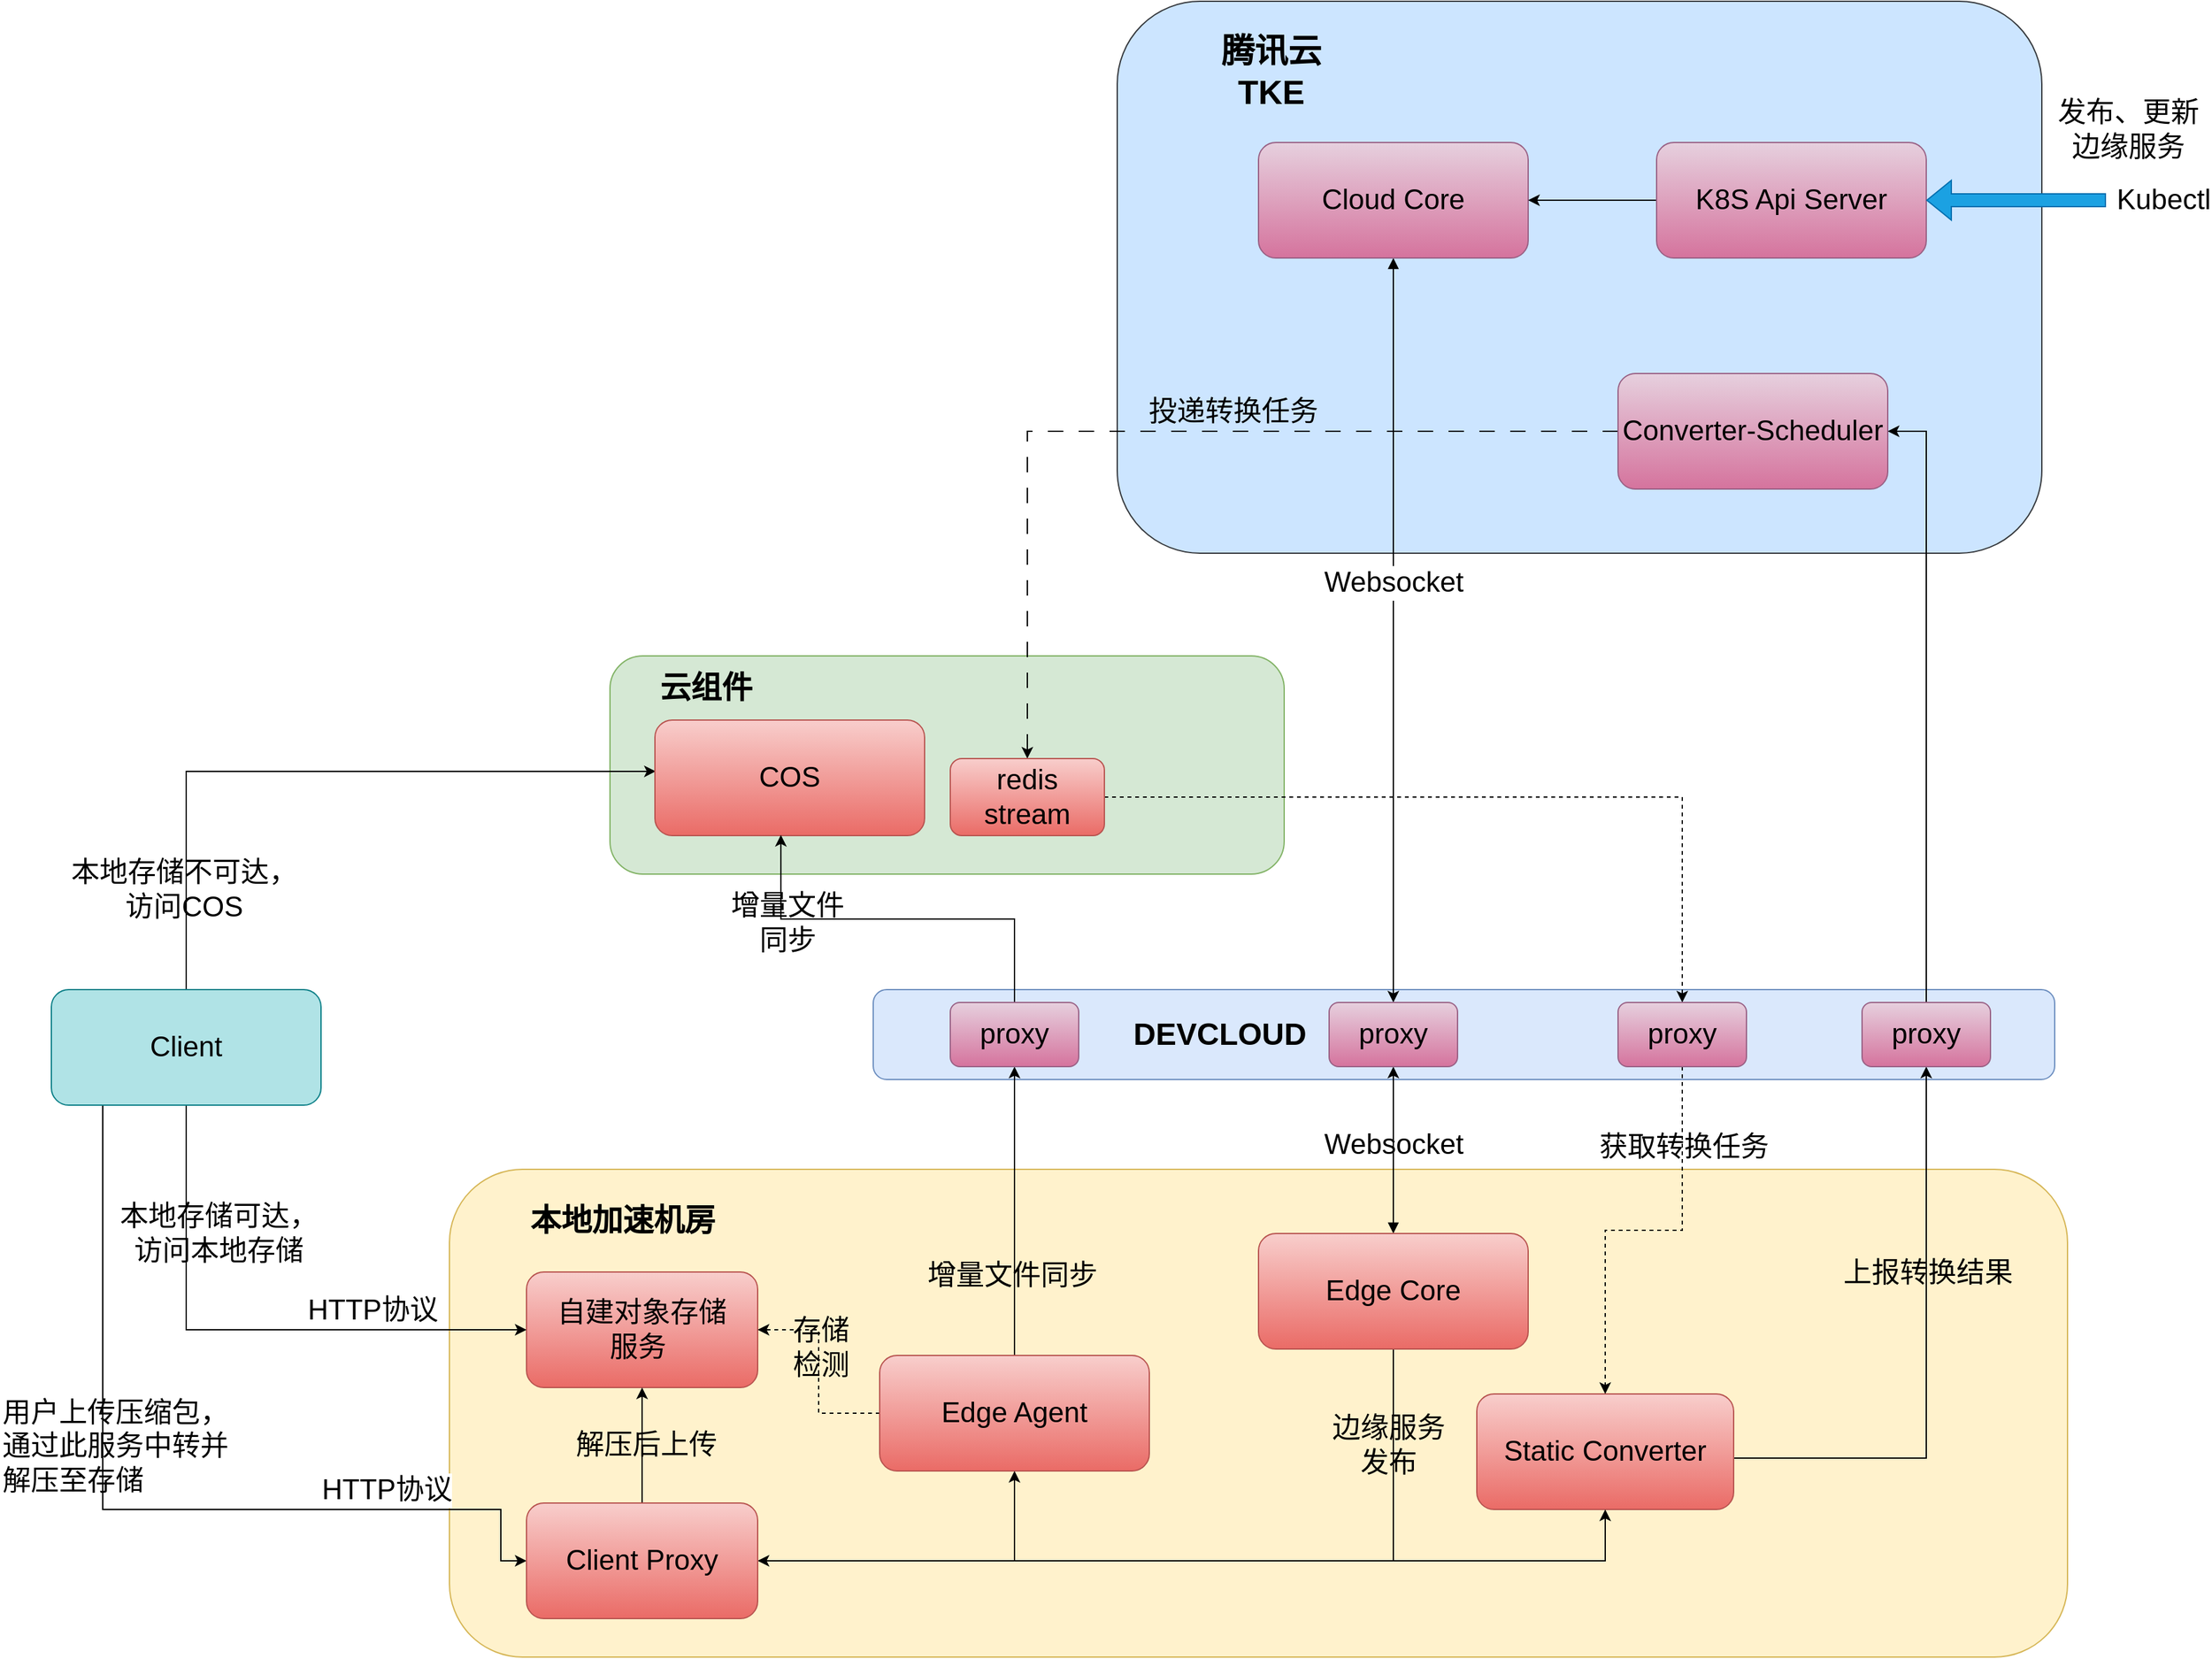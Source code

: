 <mxfile version="21.1.2" type="github">
  <diagram name="第 1 页" id="gfby3PmrfD_U8mLN3vST">
    <mxGraphModel dx="4522" dy="2709" grid="1" gridSize="10" guides="1" tooltips="1" connect="1" arrows="1" fold="1" page="1" pageScale="1" pageWidth="827" pageHeight="1169" math="0" shadow="0">
      <root>
        <mxCell id="0" />
        <mxCell id="1" parent="0" />
        <mxCell id="IynW-cATV-pzJD-m26w4-99" value="" style="rounded=1;whiteSpace=wrap;html=1;fillColor=#cce5ff;strokeColor=#36393d;" parent="1" vertex="1">
          <mxGeometry x="-70" y="-230" width="720" height="430" as="geometry" />
        </mxCell>
        <mxCell id="IynW-cATV-pzJD-m26w4-97" value="" style="rounded=1;whiteSpace=wrap;html=1;fillColor=#d5e8d4;strokeColor=#82b366;" parent="1" vertex="1">
          <mxGeometry x="-465" y="280" width="525" height="170" as="geometry" />
        </mxCell>
        <mxCell id="IynW-cATV-pzJD-m26w4-93" value="" style="rounded=1;whiteSpace=wrap;html=1;fillColor=#fff2cc;strokeColor=#d6b656;" parent="1" vertex="1">
          <mxGeometry x="-590" y="680" width="1260" height="380" as="geometry" />
        </mxCell>
        <mxCell id="IynW-cATV-pzJD-m26w4-91" value="" style="rounded=1;whiteSpace=wrap;html=1;fillColor=#dae8fc;strokeColor=#6c8ebf;" parent="1" vertex="1">
          <mxGeometry x="-260" y="540" width="920" height="70" as="geometry" />
        </mxCell>
        <mxCell id="IynW-cATV-pzJD-m26w4-64" style="edgeStyle=orthogonalEdgeStyle;rounded=0;orthogonalLoop=1;jettySize=auto;html=1;exitX=1;exitY=0.5;exitDx=0;exitDy=0;entryX=0.5;entryY=1;entryDx=0;entryDy=0;" parent="1" source="2hHQCEHZhG925bIhgHVo-1" target="IynW-cATV-pzJD-m26w4-73" edge="1">
          <mxGeometry relative="1" as="geometry">
            <mxPoint x="830" y="620" as="targetPoint" />
            <Array as="points">
              <mxPoint x="410" y="905" />
              <mxPoint x="560" y="905" />
            </Array>
          </mxGeometry>
        </mxCell>
        <mxCell id="8BzjSbciPG6FjHRtyO9h-1" value="&lt;font style=&quot;font-size: 22px;&quot;&gt;上报转换结果&lt;/font&gt;" style="edgeLabel;html=1;align=center;verticalAlign=middle;resizable=0;points=[];labelBackgroundColor=none;" vertex="1" connectable="0" parent="IynW-cATV-pzJD-m26w4-64">
          <mxGeometry x="0.307" y="-1" relative="1" as="geometry">
            <mxPoint y="1" as="offset" />
          </mxGeometry>
        </mxCell>
        <mxCell id="2hHQCEHZhG925bIhgHVo-1" value="Static Converter" style="rounded=1;whiteSpace=wrap;html=1;fontSize=22;fillColor=#f8cecc;gradientColor=#ea6b66;strokeColor=#b85450;" parent="1" vertex="1">
          <mxGeometry x="210" y="855" width="200" height="90" as="geometry" />
        </mxCell>
        <mxCell id="8BzjSbciPG6FjHRtyO9h-3" style="edgeStyle=orthogonalEdgeStyle;rounded=0;orthogonalLoop=1;jettySize=auto;html=1;exitX=0;exitY=0.5;exitDx=0;exitDy=0;dashed=1;dashPattern=12 12;" edge="1" parent="1" source="2hHQCEHZhG925bIhgHVo-2" target="2hHQCEHZhG925bIhgHVo-4">
          <mxGeometry relative="1" as="geometry" />
        </mxCell>
        <mxCell id="8BzjSbciPG6FjHRtyO9h-4" value="&lt;font style=&quot;font-size: 22px;&quot;&gt;投递转换任务&lt;/font&gt;" style="edgeLabel;html=1;align=center;verticalAlign=middle;resizable=0;points=[];labelBackgroundColor=none;" vertex="1" connectable="0" parent="8BzjSbciPG6FjHRtyO9h-3">
          <mxGeometry x="-0.161" y="-1" relative="1" as="geometry">
            <mxPoint y="-14" as="offset" />
          </mxGeometry>
        </mxCell>
        <mxCell id="2hHQCEHZhG925bIhgHVo-2" value="Converter-Scheduler" style="rounded=1;whiteSpace=wrap;html=1;fontSize=22;fillColor=#e6d0de;gradientColor=#d5739d;strokeColor=#996185;" parent="1" vertex="1">
          <mxGeometry x="320" y="60" width="210" height="90" as="geometry" />
        </mxCell>
        <mxCell id="IynW-cATV-pzJD-m26w4-22" style="edgeStyle=orthogonalEdgeStyle;rounded=0;orthogonalLoop=1;jettySize=auto;html=1;entryX=0.5;entryY=0;entryDx=0;entryDy=0;dashed=1;" parent="1" source="2hHQCEHZhG925bIhgHVo-4" target="IynW-cATV-pzJD-m26w4-71" edge="1">
          <mxGeometry relative="1" as="geometry">
            <mxPoint x="380" y="500" as="targetPoint" />
          </mxGeometry>
        </mxCell>
        <mxCell id="2hHQCEHZhG925bIhgHVo-4" value="&lt;font style=&quot;font-size: 22px;&quot;&gt;redis stream&lt;/font&gt;" style="rounded=1;whiteSpace=wrap;html=1;fillColor=#f8cecc;gradientColor=#ea6b66;strokeColor=#b85450;" parent="1" vertex="1">
          <mxGeometry x="-200" y="360" width="120" height="60" as="geometry" />
        </mxCell>
        <mxCell id="2hHQCEHZhG925bIhgHVo-6" value="自建对象存储&lt;br&gt;服务&lt;span style=&quot;white-space: pre; font-size: 22px;&quot;&gt; &lt;/span&gt;" style="rounded=1;whiteSpace=wrap;html=1;fontSize=22;fillColor=#f8cecc;gradientColor=#ea6b66;strokeColor=#b85450;" parent="1" vertex="1">
          <mxGeometry x="-530" y="760" width="180" height="90" as="geometry" />
        </mxCell>
        <mxCell id="IynW-cATV-pzJD-m26w4-52" style="edgeStyle=orthogonalEdgeStyle;rounded=0;orthogonalLoop=1;jettySize=auto;html=1;exitX=0.5;exitY=1;exitDx=0;exitDy=0;entryX=0;entryY=0.5;entryDx=0;entryDy=0;" parent="1" source="2hHQCEHZhG925bIhgHVo-8" target="2hHQCEHZhG925bIhgHVo-6" edge="1">
          <mxGeometry relative="1" as="geometry" />
        </mxCell>
        <mxCell id="IynW-cATV-pzJD-m26w4-53" value="&lt;font style=&quot;font-size: 22px;&quot;&gt;本地存储可达，&lt;br&gt;访问本地存储&lt;/font&gt;" style="edgeLabel;html=1;align=center;verticalAlign=middle;resizable=0;points=[];labelBackgroundColor=none;" parent="IynW-cATV-pzJD-m26w4-52" vertex="1" connectable="0">
          <mxGeometry x="-0.518" y="-1" relative="1" as="geometry">
            <mxPoint x="26" y="-6" as="offset" />
          </mxGeometry>
        </mxCell>
        <mxCell id="8BzjSbciPG6FjHRtyO9h-2" value="&lt;font style=&quot;font-size: 22px;&quot;&gt;HTTP协议&lt;/font&gt;" style="edgeLabel;html=1;align=center;verticalAlign=middle;resizable=0;points=[];labelBackgroundColor=none;" vertex="1" connectable="0" parent="IynW-cATV-pzJD-m26w4-52">
          <mxGeometry x="0.723" y="2" relative="1" as="geometry">
            <mxPoint x="-59" y="-13" as="offset" />
          </mxGeometry>
        </mxCell>
        <mxCell id="IynW-cATV-pzJD-m26w4-83" style="edgeStyle=orthogonalEdgeStyle;rounded=0;orthogonalLoop=1;jettySize=auto;html=1;exitX=0.5;exitY=0;exitDx=0;exitDy=0;entryX=0.003;entryY=0.444;entryDx=0;entryDy=0;entryPerimeter=0;" parent="1" source="2hHQCEHZhG925bIhgHVo-8" target="2hHQCEHZhG925bIhgHVo-9" edge="1">
          <mxGeometry relative="1" as="geometry" />
        </mxCell>
        <mxCell id="IynW-cATV-pzJD-m26w4-84" value="&lt;font style=&quot;font-size: 22px;&quot;&gt;本地存储不可达，&lt;br style=&quot;border-color: var(--border-color);&quot;&gt;访问COS&lt;/font&gt;" style="edgeLabel;html=1;align=center;verticalAlign=middle;resizable=0;points=[];labelBackgroundColor=none;" parent="IynW-cATV-pzJD-m26w4-83" vertex="1" connectable="0">
          <mxGeometry x="-0.709" y="2" relative="1" as="geometry">
            <mxPoint as="offset" />
          </mxGeometry>
        </mxCell>
        <mxCell id="8BzjSbciPG6FjHRtyO9h-8" style="edgeStyle=orthogonalEdgeStyle;rounded=0;orthogonalLoop=1;jettySize=auto;html=1;exitX=0.25;exitY=1;exitDx=0;exitDy=0;entryX=0;entryY=0.5;entryDx=0;entryDy=0;" edge="1" parent="1" source="2hHQCEHZhG925bIhgHVo-8" target="8BzjSbciPG6FjHRtyO9h-6">
          <mxGeometry relative="1" as="geometry">
            <Array as="points">
              <mxPoint x="-860" y="630" />
              <mxPoint x="-860" y="945" />
              <mxPoint x="-550" y="945" />
              <mxPoint x="-550" y="985" />
            </Array>
          </mxGeometry>
        </mxCell>
        <mxCell id="8BzjSbciPG6FjHRtyO9h-10" value="&lt;font style=&quot;font-size: 22px;&quot;&gt;HTTP协议&lt;/font&gt;" style="edgeLabel;html=1;align=center;verticalAlign=middle;resizable=0;points=[];" vertex="1" connectable="0" parent="8BzjSbciPG6FjHRtyO9h-8">
          <mxGeometry x="0.462" y="3" relative="1" as="geometry">
            <mxPoint x="38" y="-12" as="offset" />
          </mxGeometry>
        </mxCell>
        <mxCell id="2hHQCEHZhG925bIhgHVo-8" value="&lt;font style=&quot;font-size: 22px;&quot;&gt;Client&lt;/font&gt;" style="rounded=1;whiteSpace=wrap;html=1;fillColor=#b0e3e6;strokeColor=#0e8088;" parent="1" vertex="1">
          <mxGeometry x="-900" y="540" width="210" height="90" as="geometry" />
        </mxCell>
        <mxCell id="2hHQCEHZhG925bIhgHVo-9" value="&lt;font style=&quot;font-size: 22px;&quot;&gt;COS&lt;/font&gt;" style="rounded=1;whiteSpace=wrap;html=1;fillColor=#f8cecc;gradientColor=#ea6b66;strokeColor=#b85450;" parent="1" vertex="1">
          <mxGeometry x="-430" y="330" width="210" height="90" as="geometry" />
        </mxCell>
        <mxCell id="IynW-cATV-pzJD-m26w4-38" style="edgeStyle=orthogonalEdgeStyle;rounded=0;orthogonalLoop=1;jettySize=auto;html=1;exitX=0.5;exitY=0;exitDx=0;exitDy=0;entryX=0.467;entryY=0.994;entryDx=0;entryDy=0;entryPerimeter=0;" parent="1" source="IynW-cATV-pzJD-m26w4-43" target="2hHQCEHZhG925bIhgHVo-9" edge="1">
          <mxGeometry relative="1" as="geometry" />
        </mxCell>
        <mxCell id="IynW-cATV-pzJD-m26w4-39" value="&lt;font style=&quot;font-size: 22px;&quot;&gt;增量文件&lt;br&gt;同步&lt;/font&gt;" style="edgeLabel;html=1;align=center;verticalAlign=middle;resizable=0;points=[];labelBackgroundColor=none;" parent="IynW-cATV-pzJD-m26w4-38" vertex="1" connectable="0">
          <mxGeometry x="0.548" y="3" relative="1" as="geometry">
            <mxPoint as="offset" />
          </mxGeometry>
        </mxCell>
        <mxCell id="IynW-cATV-pzJD-m26w4-45" style="edgeStyle=orthogonalEdgeStyle;rounded=0;orthogonalLoop=1;jettySize=auto;html=1;exitX=0.5;exitY=0;exitDx=0;exitDy=0;entryX=0.5;entryY=1;entryDx=0;entryDy=0;" parent="1" source="2hHQCEHZhG925bIhgHVo-10" target="IynW-cATV-pzJD-m26w4-43" edge="1">
          <mxGeometry relative="1" as="geometry" />
        </mxCell>
        <mxCell id="IynW-cATV-pzJD-m26w4-88" value="&lt;font style=&quot;font-size: 22px;&quot;&gt;增量文件同步&lt;/font&gt;" style="edgeLabel;html=1;align=center;verticalAlign=middle;resizable=0;points=[];labelBackgroundColor=none;" parent="IynW-cATV-pzJD-m26w4-45" vertex="1" connectable="0">
          <mxGeometry x="-0.45" y="2" relative="1" as="geometry">
            <mxPoint as="offset" />
          </mxGeometry>
        </mxCell>
        <mxCell id="IynW-cATV-pzJD-m26w4-94" style="edgeStyle=orthogonalEdgeStyle;rounded=0;orthogonalLoop=1;jettySize=auto;html=1;exitX=0;exitY=0.5;exitDx=0;exitDy=0;entryX=1;entryY=0.5;entryDx=0;entryDy=0;dashed=1;" parent="1" source="2hHQCEHZhG925bIhgHVo-10" target="2hHQCEHZhG925bIhgHVo-6" edge="1">
          <mxGeometry relative="1" as="geometry" />
        </mxCell>
        <mxCell id="IynW-cATV-pzJD-m26w4-95" value="&lt;font style=&quot;font-size: 22px;&quot;&gt;存储&lt;br&gt;检测&lt;/font&gt;" style="edgeLabel;html=1;align=center;verticalAlign=middle;resizable=0;points=[];labelBackgroundColor=none;" parent="IynW-cATV-pzJD-m26w4-94" vertex="1" connectable="0">
          <mxGeometry x="0.239" y="-1" relative="1" as="geometry">
            <mxPoint as="offset" />
          </mxGeometry>
        </mxCell>
        <mxCell id="2hHQCEHZhG925bIhgHVo-10" value="Edge Agent" style="rounded=1;whiteSpace=wrap;html=1;fontSize=22;fillColor=#f8cecc;gradientColor=#ea6b66;strokeColor=#b85450;" parent="1" vertex="1">
          <mxGeometry x="-255" y="825" width="210" height="90" as="geometry" />
        </mxCell>
        <mxCell id="IynW-cATV-pzJD-m26w4-6" value="" style="edgeStyle=orthogonalEdgeStyle;rounded=0;orthogonalLoop=1;jettySize=auto;html=1;startArrow=block;startFill=1;entryX=0.5;entryY=0;entryDx=0;entryDy=0;" parent="1" source="IynW-cATV-pzJD-m26w4-1" target="IynW-cATV-pzJD-m26w4-70" edge="1">
          <mxGeometry relative="1" as="geometry">
            <mxPoint x="120" y="430" as="targetPoint" />
          </mxGeometry>
        </mxCell>
        <mxCell id="IynW-cATV-pzJD-m26w4-8" value="&lt;font style=&quot;font-size: 22px;&quot;&gt;Websocket&lt;/font&gt;" style="edgeLabel;html=1;align=center;verticalAlign=middle;resizable=0;points=[];" parent="IynW-cATV-pzJD-m26w4-6" vertex="1" connectable="0">
          <mxGeometry x="-0.143" y="-4" relative="1" as="geometry">
            <mxPoint x="4" y="4" as="offset" />
          </mxGeometry>
        </mxCell>
        <mxCell id="IynW-cATV-pzJD-m26w4-1" value="Cloud Core" style="rounded=1;whiteSpace=wrap;html=1;fontSize=22;fillColor=#e6d0de;gradientColor=#d5739d;strokeColor=#996185;" parent="1" vertex="1">
          <mxGeometry x="40" y="-120" width="210" height="90" as="geometry" />
        </mxCell>
        <mxCell id="IynW-cATV-pzJD-m26w4-4" style="edgeStyle=orthogonalEdgeStyle;rounded=0;orthogonalLoop=1;jettySize=auto;html=1;exitX=0.5;exitY=0;exitDx=0;exitDy=0;entryX=0.5;entryY=1;entryDx=0;entryDy=0;strokeColor=default;startArrow=block;startFill=1;" parent="1" source="IynW-cATV-pzJD-m26w4-2" target="IynW-cATV-pzJD-m26w4-70" edge="1">
          <mxGeometry relative="1" as="geometry">
            <mxPoint x="110" y="595" as="targetPoint" />
          </mxGeometry>
        </mxCell>
        <mxCell id="IynW-cATV-pzJD-m26w4-87" value="&lt;font style=&quot;font-size: 22px;&quot;&gt;Websocket&lt;/font&gt;" style="edgeLabel;html=1;align=center;verticalAlign=middle;resizable=0;points=[];labelBackgroundColor=none;" parent="IynW-cATV-pzJD-m26w4-4" vertex="1" connectable="0">
          <mxGeometry x="0.072" relative="1" as="geometry">
            <mxPoint as="offset" />
          </mxGeometry>
        </mxCell>
        <mxCell id="IynW-cATV-pzJD-m26w4-27" style="edgeStyle=orthogonalEdgeStyle;rounded=0;orthogonalLoop=1;jettySize=auto;html=1;exitX=0.5;exitY=1;exitDx=0;exitDy=0;startArrow=none;entryX=0.5;entryY=1;entryDx=0;entryDy=0;" parent="1" source="IynW-cATV-pzJD-m26w4-2" target="2hHQCEHZhG925bIhgHVo-10" edge="1">
          <mxGeometry relative="1" as="geometry">
            <mxPoint x="110" y="945" as="sourcePoint" />
            <mxPoint x="-200" y="915" as="targetPoint" />
            <Array as="points">
              <mxPoint x="145" y="985" />
              <mxPoint x="-150" y="985" />
            </Array>
          </mxGeometry>
        </mxCell>
        <mxCell id="IynW-cATV-pzJD-m26w4-60" style="edgeStyle=orthogonalEdgeStyle;rounded=0;orthogonalLoop=1;jettySize=auto;html=1;exitX=0.5;exitY=1;exitDx=0;exitDy=0;" parent="1" source="IynW-cATV-pzJD-m26w4-2" target="2hHQCEHZhG925bIhgHVo-1" edge="1">
          <mxGeometry relative="1" as="geometry">
            <Array as="points">
              <mxPoint x="145" y="985" />
              <mxPoint x="310" y="985" />
            </Array>
          </mxGeometry>
        </mxCell>
        <mxCell id="IynW-cATV-pzJD-m26w4-61" value="&lt;font style=&quot;font-size: 22px;&quot;&gt;边缘服务&lt;br&gt;发布&lt;/font&gt;" style="edgeLabel;html=1;align=center;verticalAlign=middle;resizable=0;points=[];labelBackgroundColor=none;" parent="IynW-cATV-pzJD-m26w4-60" vertex="1" connectable="0">
          <mxGeometry x="-0.596" y="-4" relative="1" as="geometry">
            <mxPoint as="offset" />
          </mxGeometry>
        </mxCell>
        <mxCell id="8BzjSbciPG6FjHRtyO9h-15" style="edgeStyle=orthogonalEdgeStyle;rounded=0;orthogonalLoop=1;jettySize=auto;html=1;exitX=0.5;exitY=1;exitDx=0;exitDy=0;entryX=1;entryY=0.5;entryDx=0;entryDy=0;" edge="1" parent="1" source="IynW-cATV-pzJD-m26w4-2" target="8BzjSbciPG6FjHRtyO9h-6">
          <mxGeometry relative="1" as="geometry" />
        </mxCell>
        <mxCell id="IynW-cATV-pzJD-m26w4-2" value="Edge Core" style="rounded=1;whiteSpace=wrap;html=1;fontSize=22;fillColor=#f8cecc;gradientColor=#ea6b66;strokeColor=#b85450;" parent="1" vertex="1">
          <mxGeometry x="40" y="730" width="210" height="90" as="geometry" />
        </mxCell>
        <mxCell id="IynW-cATV-pzJD-m26w4-16" style="edgeStyle=orthogonalEdgeStyle;rounded=0;orthogonalLoop=1;jettySize=auto;html=1;entryX=1;entryY=0.5;entryDx=0;entryDy=0;" parent="1" source="IynW-cATV-pzJD-m26w4-3" target="IynW-cATV-pzJD-m26w4-1" edge="1">
          <mxGeometry relative="1" as="geometry" />
        </mxCell>
        <mxCell id="IynW-cATV-pzJD-m26w4-23" style="edgeStyle=orthogonalEdgeStyle;rounded=0;orthogonalLoop=1;jettySize=auto;html=1;exitX=0.5;exitY=1;exitDx=0;exitDy=0;entryX=0.5;entryY=0;entryDx=0;entryDy=0;dashed=1;" parent="1" source="IynW-cATV-pzJD-m26w4-71" target="2hHQCEHZhG925bIhgHVo-1" edge="1">
          <mxGeometry relative="1" as="geometry">
            <mxPoint x="370" y="665" as="sourcePoint" />
          </mxGeometry>
        </mxCell>
        <mxCell id="IynW-cATV-pzJD-m26w4-24" value="&lt;font style=&quot;font-size: 22px;&quot;&gt;获取转换任务&lt;/font&gt;" style="edgeLabel;html=1;align=center;verticalAlign=middle;resizable=0;points=[];labelBackgroundColor=none;" parent="IynW-cATV-pzJD-m26w4-23" vertex="1" connectable="0">
          <mxGeometry x="-0.6" y="1" relative="1" as="geometry">
            <mxPoint as="offset" />
          </mxGeometry>
        </mxCell>
        <mxCell id="IynW-cATV-pzJD-m26w4-43" value="proxy" style="rounded=1;whiteSpace=wrap;html=1;fontSize=22;fillColor=#e6d0de;gradientColor=#d5739d;strokeColor=#996185;" parent="1" vertex="1">
          <mxGeometry x="-200" y="550" width="100" height="50" as="geometry" />
        </mxCell>
        <mxCell id="IynW-cATV-pzJD-m26w4-66" style="edgeStyle=orthogonalEdgeStyle;rounded=0;orthogonalLoop=1;jettySize=auto;html=1;exitX=0.5;exitY=0;exitDx=0;exitDy=0;entryX=1;entryY=0.5;entryDx=0;entryDy=0;" parent="1" source="IynW-cATV-pzJD-m26w4-73" target="2hHQCEHZhG925bIhgHVo-2" edge="1">
          <mxGeometry relative="1" as="geometry">
            <mxPoint x="830" y="510" as="sourcePoint" />
          </mxGeometry>
        </mxCell>
        <mxCell id="IynW-cATV-pzJD-m26w4-70" value="proxy" style="rounded=1;whiteSpace=wrap;html=1;fontSize=22;fillColor=#e6d0de;gradientColor=#d5739d;strokeColor=#996185;" parent="1" vertex="1">
          <mxGeometry x="95" y="550" width="100" height="50" as="geometry" />
        </mxCell>
        <mxCell id="IynW-cATV-pzJD-m26w4-71" value="proxy" style="rounded=1;whiteSpace=wrap;html=1;fontSize=22;fillColor=#e6d0de;gradientColor=#d5739d;strokeColor=#996185;" parent="1" vertex="1">
          <mxGeometry x="320" y="550" width="100" height="50" as="geometry" />
        </mxCell>
        <mxCell id="IynW-cATV-pzJD-m26w4-73" value="proxy" style="rounded=1;whiteSpace=wrap;html=1;fontSize=22;fillColor=#e6d0de;gradientColor=#d5739d;strokeColor=#996185;" parent="1" vertex="1">
          <mxGeometry x="510" y="550" width="100" height="50" as="geometry" />
        </mxCell>
        <mxCell id="IynW-cATV-pzJD-m26w4-77" value="" style="group;fontSize=22;" parent="1" vertex="1" connectable="0">
          <mxGeometry x="350" y="-120" width="410" height="90" as="geometry" />
        </mxCell>
        <mxCell id="IynW-cATV-pzJD-m26w4-3" value="&lt;font style=&quot;font-size: 22px;&quot;&gt;K8S Api Server&lt;/font&gt;" style="rounded=1;whiteSpace=wrap;html=1;fillColor=#e6d0de;gradientColor=#d5739d;strokeColor=#996185;" parent="IynW-cATV-pzJD-m26w4-77" vertex="1">
          <mxGeometry width="210" height="90" as="geometry" />
        </mxCell>
        <mxCell id="IynW-cATV-pzJD-m26w4-12" value="" style="shape=flexArrow;endArrow=classic;html=1;rounded=0;entryX=1;entryY=0.5;entryDx=0;entryDy=0;fillColor=#1ba1e2;strokeColor=#006EAF;" parent="IynW-cATV-pzJD-m26w4-77" target="IynW-cATV-pzJD-m26w4-3" edge="1">
          <mxGeometry width="50" height="50" relative="1" as="geometry">
            <mxPoint x="350" y="45" as="sourcePoint" />
            <mxPoint x="-90" y="130" as="targetPoint" />
          </mxGeometry>
        </mxCell>
        <mxCell id="IynW-cATV-pzJD-m26w4-13" value="&lt;font style=&quot;font-size: 22px;&quot;&gt;Kubectl&lt;/font&gt;" style="text;html=1;strokeColor=none;fillColor=none;align=center;verticalAlign=middle;whiteSpace=wrap;rounded=0;" parent="IynW-cATV-pzJD-m26w4-77" vertex="1">
          <mxGeometry x="365" y="30" width="60" height="30" as="geometry" />
        </mxCell>
        <mxCell id="IynW-cATV-pzJD-m26w4-92" value="&lt;font style=&quot;font-size: 24px;&quot;&gt;&lt;b&gt;DEVCLOUD&lt;/b&gt;&lt;/font&gt;" style="text;html=1;strokeColor=none;fillColor=none;align=center;verticalAlign=middle;whiteSpace=wrap;rounded=0;" parent="1" vertex="1">
          <mxGeometry x="-20" y="560" width="60" height="30" as="geometry" />
        </mxCell>
        <mxCell id="IynW-cATV-pzJD-m26w4-96" value="&lt;font style=&quot;font-size: 24px;&quot;&gt;&lt;b&gt;本地加速机房&lt;/b&gt;&lt;/font&gt;" style="text;html=1;strokeColor=none;fillColor=none;align=center;verticalAlign=middle;whiteSpace=wrap;rounded=0;" parent="1" vertex="1">
          <mxGeometry x="-560" y="710" width="210" height="20" as="geometry" />
        </mxCell>
        <mxCell id="IynW-cATV-pzJD-m26w4-98" value="&lt;span style=&quot;font-size: 24px;&quot;&gt;&lt;b&gt;云组件&lt;/b&gt;&lt;/span&gt;" style="text;html=1;strokeColor=none;fillColor=none;align=center;verticalAlign=middle;whiteSpace=wrap;rounded=0;" parent="1" vertex="1">
          <mxGeometry x="-440" y="290" width="100" height="30" as="geometry" />
        </mxCell>
        <mxCell id="IynW-cATV-pzJD-m26w4-100" value="&lt;span style=&quot;font-size: 26px;&quot;&gt;&lt;b&gt;腾讯云TKE&lt;/b&gt;&lt;/span&gt;" style="text;html=1;strokeColor=none;fillColor=none;align=center;verticalAlign=middle;whiteSpace=wrap;rounded=0;" parent="1" vertex="1">
          <mxGeometry x="-10" y="-190" width="120" height="30" as="geometry" />
        </mxCell>
        <mxCell id="IynW-cATV-pzJD-m26w4-14" value="&lt;font style=&quot;font-size: 22px;&quot;&gt;发布、更新边缘服务&lt;/font&gt;" style="text;html=1;strokeColor=none;fillColor=none;align=center;verticalAlign=middle;whiteSpace=wrap;rounded=0;" parent="1" vertex="1">
          <mxGeometry x="660" y="-150" width="115" height="40" as="geometry" />
        </mxCell>
        <mxCell id="8BzjSbciPG6FjHRtyO9h-13" style="edgeStyle=orthogonalEdgeStyle;rounded=0;orthogonalLoop=1;jettySize=auto;html=1;exitX=0.5;exitY=0;exitDx=0;exitDy=0;" edge="1" parent="1" source="8BzjSbciPG6FjHRtyO9h-6" target="2hHQCEHZhG925bIhgHVo-6">
          <mxGeometry relative="1" as="geometry" />
        </mxCell>
        <mxCell id="8BzjSbciPG6FjHRtyO9h-14" value="&lt;font style=&quot;font-size: 22px;&quot;&gt;解压后上传&lt;/font&gt;" style="edgeLabel;html=1;align=center;verticalAlign=middle;resizable=0;points=[];labelBackgroundColor=none;" vertex="1" connectable="0" parent="8BzjSbciPG6FjHRtyO9h-13">
          <mxGeometry y="-3" relative="1" as="geometry">
            <mxPoint as="offset" />
          </mxGeometry>
        </mxCell>
        <mxCell id="8BzjSbciPG6FjHRtyO9h-6" value="Client Proxy" style="rounded=1;whiteSpace=wrap;html=1;fontSize=22;fillColor=#f8cecc;gradientColor=#ea6b66;strokeColor=#b85450;" vertex="1" parent="1">
          <mxGeometry x="-530" y="940" width="180" height="90" as="geometry" />
        </mxCell>
        <mxCell id="8BzjSbciPG6FjHRtyO9h-11" value="&lt;span style=&quot;font-size: 22px;&quot;&gt;用户上传压缩包，通过此服务中转并解压至存储&lt;/span&gt;" style="text;whiteSpace=wrap;html=1;" vertex="1" parent="1">
          <mxGeometry x="-940" y="850" width="190" height="80" as="geometry" />
        </mxCell>
      </root>
    </mxGraphModel>
  </diagram>
</mxfile>
